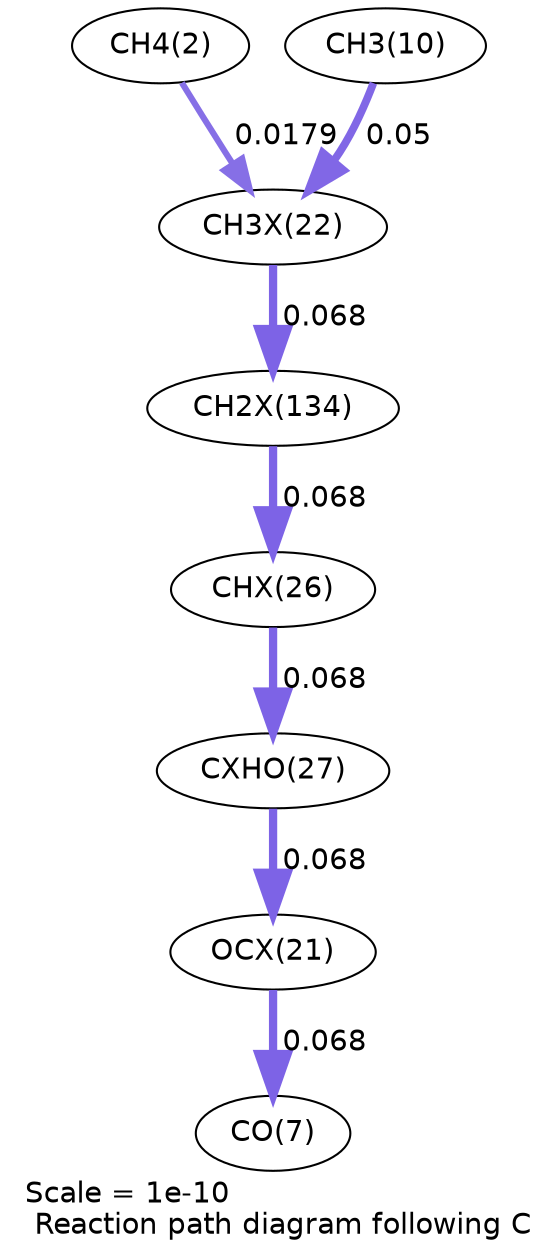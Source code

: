 digraph reaction_paths {
center=1;
s4 -> s28[fontname="Helvetica", penwidth=2.96, arrowsize=1.48, color="0.7, 0.518, 0.9"
, label=" 0.0179"];
s12 -> s28[fontname="Helvetica", penwidth=3.74, arrowsize=1.87, color="0.7, 0.55, 0.9"
, label=" 0.05"];
s28 -> s39[fontname="Helvetica", penwidth=3.97, arrowsize=1.99, color="0.7, 0.568, 0.9"
, label=" 0.068"];
s39 -> s30[fontname="Helvetica", penwidth=3.97, arrowsize=1.99, color="0.7, 0.568, 0.9"
, label=" 0.068"];
s30 -> s31[fontname="Helvetica", penwidth=3.97, arrowsize=1.99, color="0.7, 0.568, 0.9"
, label=" 0.068"];
s31 -> s27[fontname="Helvetica", penwidth=3.97, arrowsize=1.99, color="0.7, 0.568, 0.9"
, label=" 0.068"];
s27 -> s9[fontname="Helvetica", penwidth=3.97, arrowsize=1.99, color="0.7, 0.568, 0.9"
, label=" 0.068"];
s4 [ fontname="Helvetica", label="CH4(2)"];
s9 [ fontname="Helvetica", label="CO(7)"];
s12 [ fontname="Helvetica", label="CH3(10)"];
s27 [ fontname="Helvetica", label="OCX(21)"];
s28 [ fontname="Helvetica", label="CH3X(22)"];
s30 [ fontname="Helvetica", label="CHX(26)"];
s31 [ fontname="Helvetica", label="CXHO(27)"];
s39 [ fontname="Helvetica", label="CH2X(134)"];
 label = "Scale = 1e-10\l Reaction path diagram following C";
 fontname = "Helvetica";
}
